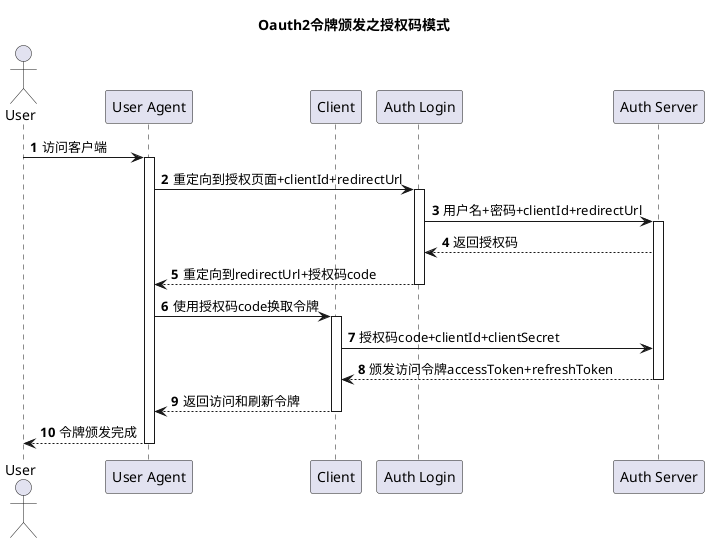 @startuml
title Oauth2令牌颁发之授权码模式

actor User as user
participant "User Agent" as userAgent
participant "Client" as client
participant "Auth Login" as login
participant "Auth Server" as server

autonumber
user->userAgent:访问客户端
activate userAgent
userAgent->login:重定向到授权页面+clientId+redirectUrl
activate login
login->server:用户名+密码+clientId+redirectUrl
activate server
server-->login:返回授权码
login-->userAgent:重定向到redirectUrl+授权码code
deactivate login
userAgent->client:使用授权码code换取令牌
activate client
client->server:授权码code+clientId+clientSecret
server-->client:颁发访问令牌accessToken+refreshToken
deactivate server
client-->userAgent:返回访问和刷新令牌
deactivate client
userAgent--> user:令牌颁发完成
deactivate userAgent
@enduml

title可以用于指定UML图的标题；
通过actor可以声明人形的参与者；
通过participant可以声明普通类型的参与者；
通过as可以给参与者取别名；
通过->可以绘制参与者之间的关系，虚线箭头可以使用-->；
在每个参与者关系后面，可以使用:给关系添加说明；
通过autonumber我们可以给参与者关系自动添加序号；
通过activate和deactivate可以指定参与者的生命线。